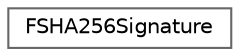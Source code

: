 digraph "Graphical Class Hierarchy"
{
 // INTERACTIVE_SVG=YES
 // LATEX_PDF_SIZE
  bgcolor="transparent";
  edge [fontname=Helvetica,fontsize=10,labelfontname=Helvetica,labelfontsize=10];
  node [fontname=Helvetica,fontsize=10,shape=box,height=0.2,width=0.4];
  rankdir="LR";
  Node0 [id="Node000000",label="FSHA256Signature",height=0.2,width=0.4,color="grey40", fillcolor="white", style="filled",URL="$df/dd3/structFSHA256Signature.html",tooltip=" "];
}
